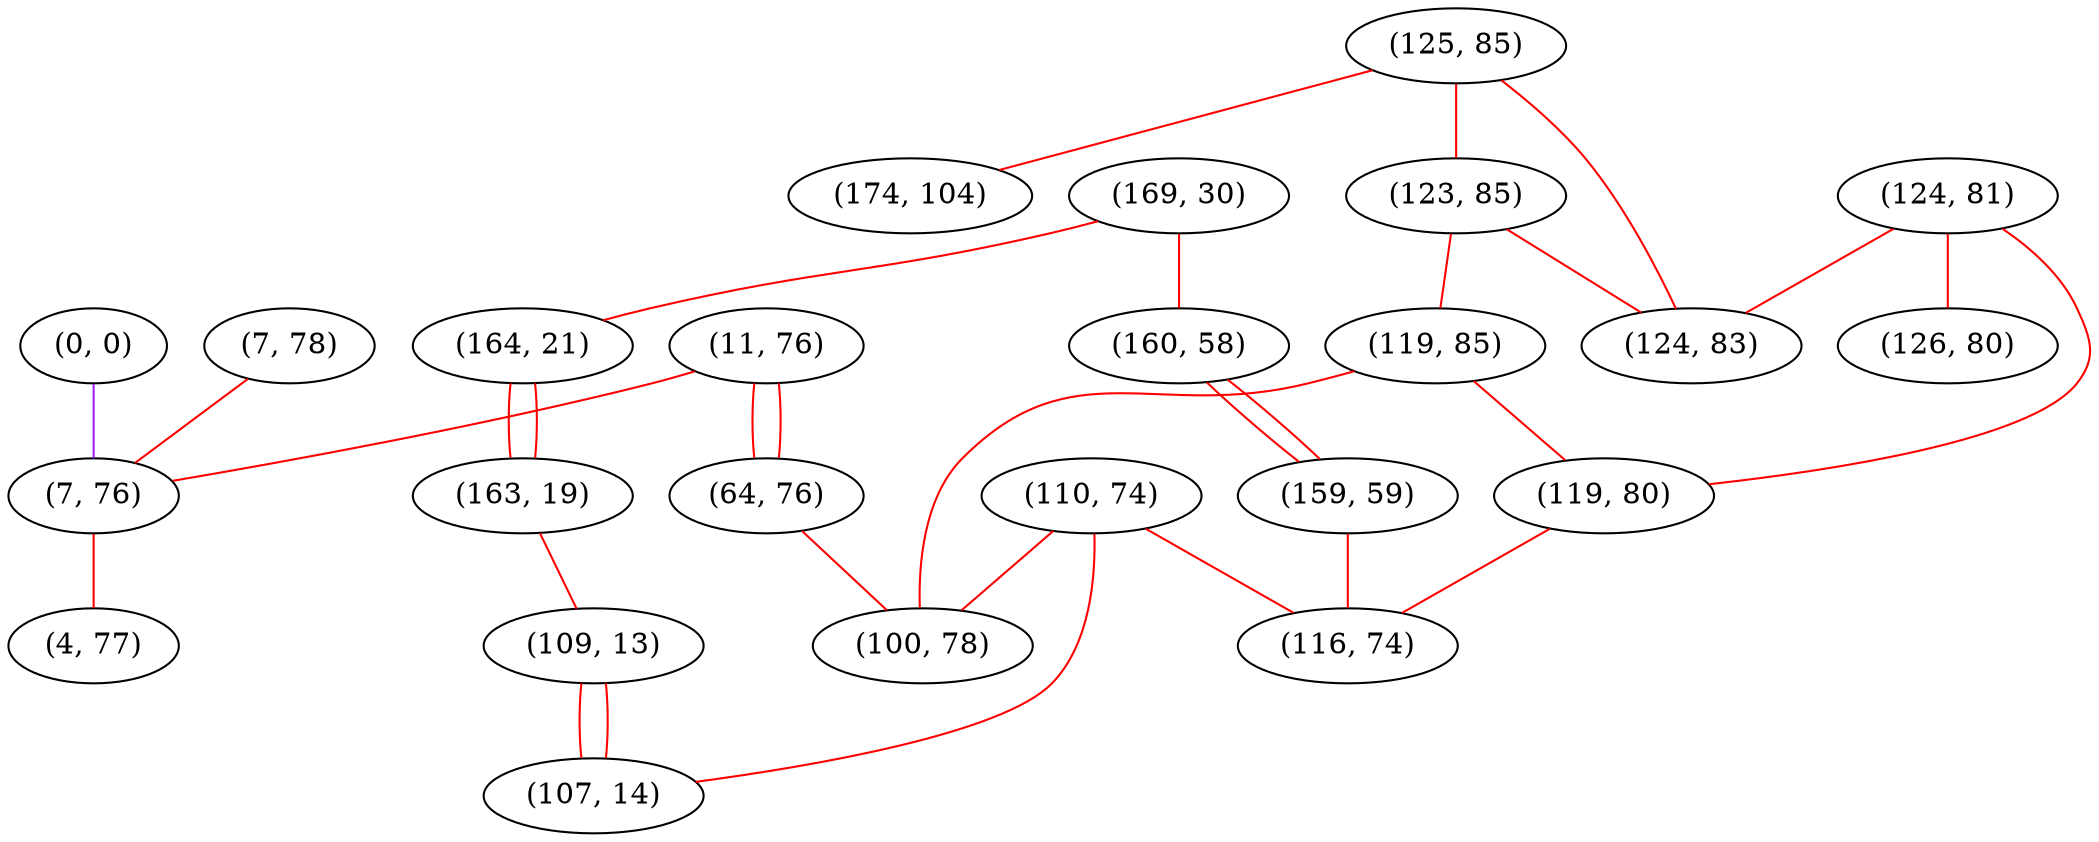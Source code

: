 graph "" {
"(7, 78)";
"(124, 81)";
"(125, 85)";
"(169, 30)";
"(164, 21)";
"(11, 76)";
"(160, 58)";
"(123, 85)";
"(124, 83)";
"(163, 19)";
"(0, 0)";
"(7, 76)";
"(64, 76)";
"(159, 59)";
"(119, 85)";
"(110, 74)";
"(119, 80)";
"(109, 13)";
"(100, 78)";
"(4, 77)";
"(116, 74)";
"(126, 80)";
"(107, 14)";
"(174, 104)";
"(7, 78)" -- "(7, 76)"  [color=red, key=0, weight=1];
"(124, 81)" -- "(119, 80)"  [color=red, key=0, weight=1];
"(124, 81)" -- "(126, 80)"  [color=red, key=0, weight=1];
"(124, 81)" -- "(124, 83)"  [color=red, key=0, weight=1];
"(125, 85)" -- "(174, 104)"  [color=red, key=0, weight=1];
"(125, 85)" -- "(124, 83)"  [color=red, key=0, weight=1];
"(125, 85)" -- "(123, 85)"  [color=red, key=0, weight=1];
"(169, 30)" -- "(164, 21)"  [color=red, key=0, weight=1];
"(169, 30)" -- "(160, 58)"  [color=red, key=0, weight=1];
"(164, 21)" -- "(163, 19)"  [color=red, key=0, weight=1];
"(164, 21)" -- "(163, 19)"  [color=red, key=1, weight=1];
"(11, 76)" -- "(7, 76)"  [color=red, key=0, weight=1];
"(11, 76)" -- "(64, 76)"  [color=red, key=0, weight=1];
"(11, 76)" -- "(64, 76)"  [color=red, key=1, weight=1];
"(160, 58)" -- "(159, 59)"  [color=red, key=0, weight=1];
"(160, 58)" -- "(159, 59)"  [color=red, key=1, weight=1];
"(123, 85)" -- "(119, 85)"  [color=red, key=0, weight=1];
"(123, 85)" -- "(124, 83)"  [color=red, key=0, weight=1];
"(163, 19)" -- "(109, 13)"  [color=red, key=0, weight=1];
"(0, 0)" -- "(7, 76)"  [color=purple, key=0, weight=4];
"(7, 76)" -- "(4, 77)"  [color=red, key=0, weight=1];
"(64, 76)" -- "(100, 78)"  [color=red, key=0, weight=1];
"(159, 59)" -- "(116, 74)"  [color=red, key=0, weight=1];
"(119, 85)" -- "(119, 80)"  [color=red, key=0, weight=1];
"(119, 85)" -- "(100, 78)"  [color=red, key=0, weight=1];
"(110, 74)" -- "(116, 74)"  [color=red, key=0, weight=1];
"(110, 74)" -- "(100, 78)"  [color=red, key=0, weight=1];
"(110, 74)" -- "(107, 14)"  [color=red, key=0, weight=1];
"(119, 80)" -- "(116, 74)"  [color=red, key=0, weight=1];
"(109, 13)" -- "(107, 14)"  [color=red, key=0, weight=1];
"(109, 13)" -- "(107, 14)"  [color=red, key=1, weight=1];
}
